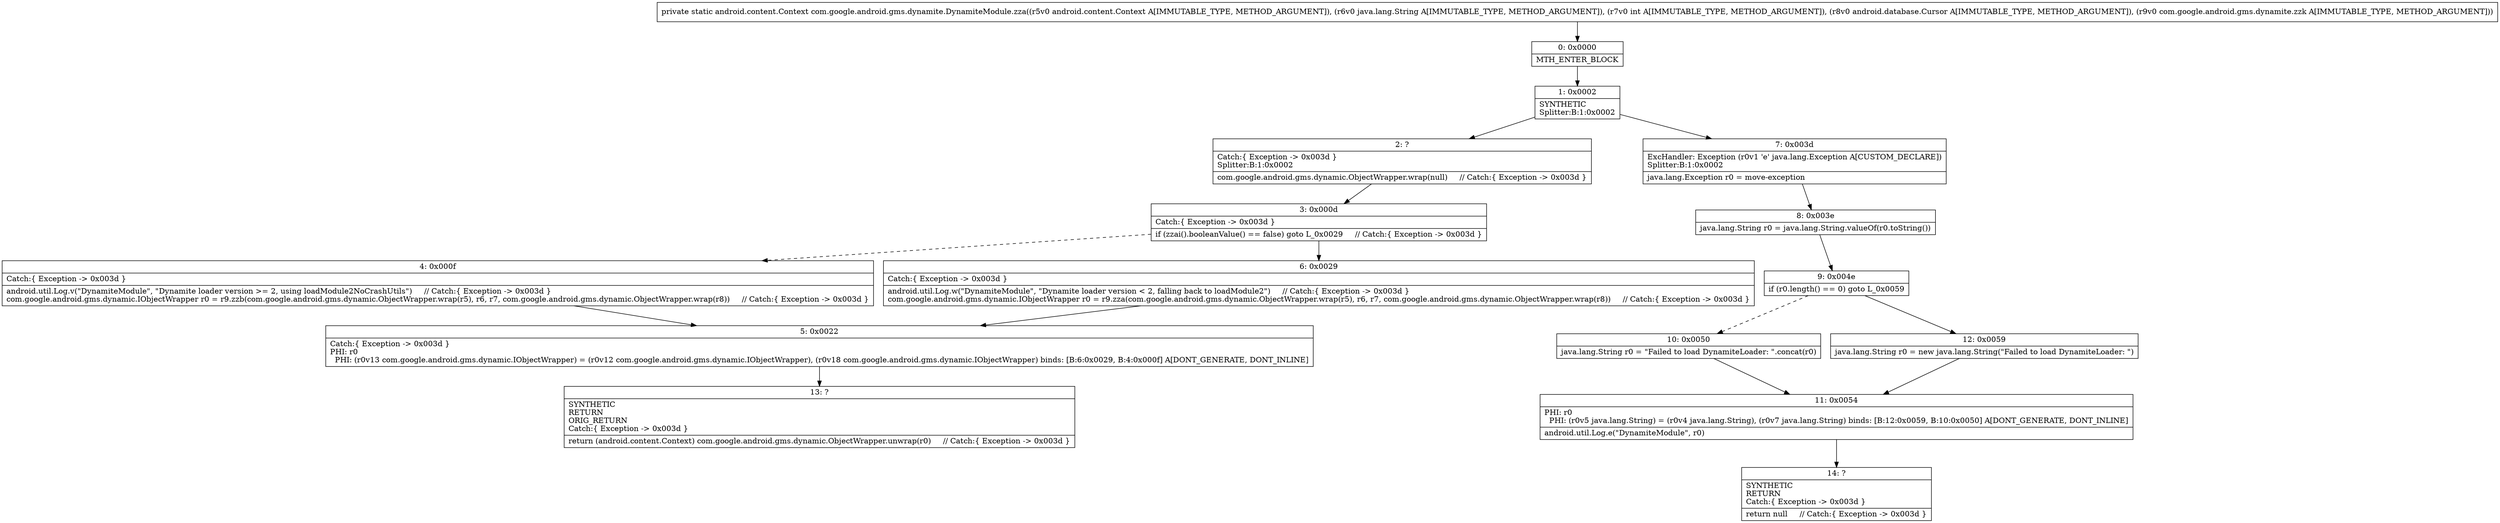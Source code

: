 digraph "CFG forcom.google.android.gms.dynamite.DynamiteModule.zza(Landroid\/content\/Context;Ljava\/lang\/String;ILandroid\/database\/Cursor;Lcom\/google\/android\/gms\/dynamite\/zzk;)Landroid\/content\/Context;" {
Node_0 [shape=record,label="{0\:\ 0x0000|MTH_ENTER_BLOCK\l}"];
Node_1 [shape=record,label="{1\:\ 0x0002|SYNTHETIC\lSplitter:B:1:0x0002\l}"];
Node_2 [shape=record,label="{2\:\ ?|Catch:\{ Exception \-\> 0x003d \}\lSplitter:B:1:0x0002\l|com.google.android.gms.dynamic.ObjectWrapper.wrap(null)     \/\/ Catch:\{ Exception \-\> 0x003d \}\l}"];
Node_3 [shape=record,label="{3\:\ 0x000d|Catch:\{ Exception \-\> 0x003d \}\l|if (zzai().booleanValue() == false) goto L_0x0029     \/\/ Catch:\{ Exception \-\> 0x003d \}\l}"];
Node_4 [shape=record,label="{4\:\ 0x000f|Catch:\{ Exception \-\> 0x003d \}\l|android.util.Log.v(\"DynamiteModule\", \"Dynamite loader version \>= 2, using loadModule2NoCrashUtils\")     \/\/ Catch:\{ Exception \-\> 0x003d \}\lcom.google.android.gms.dynamic.IObjectWrapper r0 = r9.zzb(com.google.android.gms.dynamic.ObjectWrapper.wrap(r5), r6, r7, com.google.android.gms.dynamic.ObjectWrapper.wrap(r8))     \/\/ Catch:\{ Exception \-\> 0x003d \}\l}"];
Node_5 [shape=record,label="{5\:\ 0x0022|Catch:\{ Exception \-\> 0x003d \}\lPHI: r0 \l  PHI: (r0v13 com.google.android.gms.dynamic.IObjectWrapper) = (r0v12 com.google.android.gms.dynamic.IObjectWrapper), (r0v18 com.google.android.gms.dynamic.IObjectWrapper) binds: [B:6:0x0029, B:4:0x000f] A[DONT_GENERATE, DONT_INLINE]\l}"];
Node_6 [shape=record,label="{6\:\ 0x0029|Catch:\{ Exception \-\> 0x003d \}\l|android.util.Log.w(\"DynamiteModule\", \"Dynamite loader version \< 2, falling back to loadModule2\")     \/\/ Catch:\{ Exception \-\> 0x003d \}\lcom.google.android.gms.dynamic.IObjectWrapper r0 = r9.zza(com.google.android.gms.dynamic.ObjectWrapper.wrap(r5), r6, r7, com.google.android.gms.dynamic.ObjectWrapper.wrap(r8))     \/\/ Catch:\{ Exception \-\> 0x003d \}\l}"];
Node_7 [shape=record,label="{7\:\ 0x003d|ExcHandler: Exception (r0v1 'e' java.lang.Exception A[CUSTOM_DECLARE])\lSplitter:B:1:0x0002\l|java.lang.Exception r0 = move\-exception\l}"];
Node_8 [shape=record,label="{8\:\ 0x003e|java.lang.String r0 = java.lang.String.valueOf(r0.toString())\l}"];
Node_9 [shape=record,label="{9\:\ 0x004e|if (r0.length() == 0) goto L_0x0059\l}"];
Node_10 [shape=record,label="{10\:\ 0x0050|java.lang.String r0 = \"Failed to load DynamiteLoader: \".concat(r0)\l}"];
Node_11 [shape=record,label="{11\:\ 0x0054|PHI: r0 \l  PHI: (r0v5 java.lang.String) = (r0v4 java.lang.String), (r0v7 java.lang.String) binds: [B:12:0x0059, B:10:0x0050] A[DONT_GENERATE, DONT_INLINE]\l|android.util.Log.e(\"DynamiteModule\", r0)\l}"];
Node_12 [shape=record,label="{12\:\ 0x0059|java.lang.String r0 = new java.lang.String(\"Failed to load DynamiteLoader: \")\l}"];
Node_13 [shape=record,label="{13\:\ ?|SYNTHETIC\lRETURN\lORIG_RETURN\lCatch:\{ Exception \-\> 0x003d \}\l|return (android.content.Context) com.google.android.gms.dynamic.ObjectWrapper.unwrap(r0)     \/\/ Catch:\{ Exception \-\> 0x003d \}\l}"];
Node_14 [shape=record,label="{14\:\ ?|SYNTHETIC\lRETURN\lCatch:\{ Exception \-\> 0x003d \}\l|return null     \/\/ Catch:\{ Exception \-\> 0x003d \}\l}"];
MethodNode[shape=record,label="{private static android.content.Context com.google.android.gms.dynamite.DynamiteModule.zza((r5v0 android.content.Context A[IMMUTABLE_TYPE, METHOD_ARGUMENT]), (r6v0 java.lang.String A[IMMUTABLE_TYPE, METHOD_ARGUMENT]), (r7v0 int A[IMMUTABLE_TYPE, METHOD_ARGUMENT]), (r8v0 android.database.Cursor A[IMMUTABLE_TYPE, METHOD_ARGUMENT]), (r9v0 com.google.android.gms.dynamite.zzk A[IMMUTABLE_TYPE, METHOD_ARGUMENT])) }"];
MethodNode -> Node_0;
Node_0 -> Node_1;
Node_1 -> Node_2;
Node_1 -> Node_7;
Node_2 -> Node_3;
Node_3 -> Node_4[style=dashed];
Node_3 -> Node_6;
Node_4 -> Node_5;
Node_5 -> Node_13;
Node_6 -> Node_5;
Node_7 -> Node_8;
Node_8 -> Node_9;
Node_9 -> Node_10[style=dashed];
Node_9 -> Node_12;
Node_10 -> Node_11;
Node_11 -> Node_14;
Node_12 -> Node_11;
}

